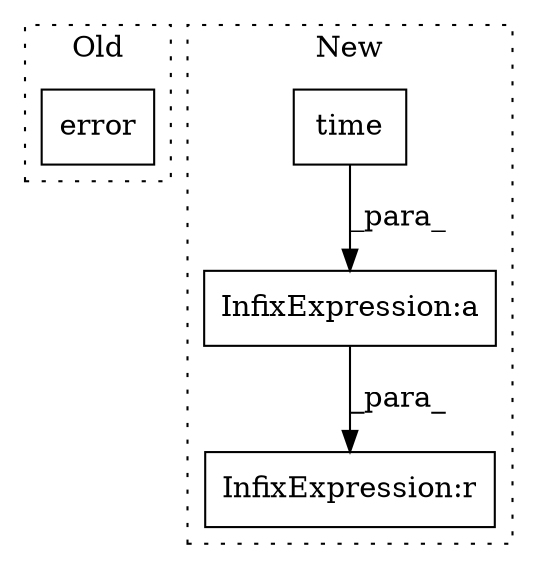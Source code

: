 digraph G {
subgraph cluster0 {
1 [label="error" a="32" s="8093" l="7" shape="box"];
label = "Old";
style="dotted";
}
subgraph cluster1 {
2 [label="time" a="32" s="7734" l="6" shape="box"];
3 [label="InfixExpression:a" a="27" s="7897" l="3" shape="box"];
4 [label="InfixExpression:r" a="27" s="7935" l="3" shape="box"];
label = "New";
style="dotted";
}
2 -> 3 [label="_para_"];
3 -> 4 [label="_para_"];
}